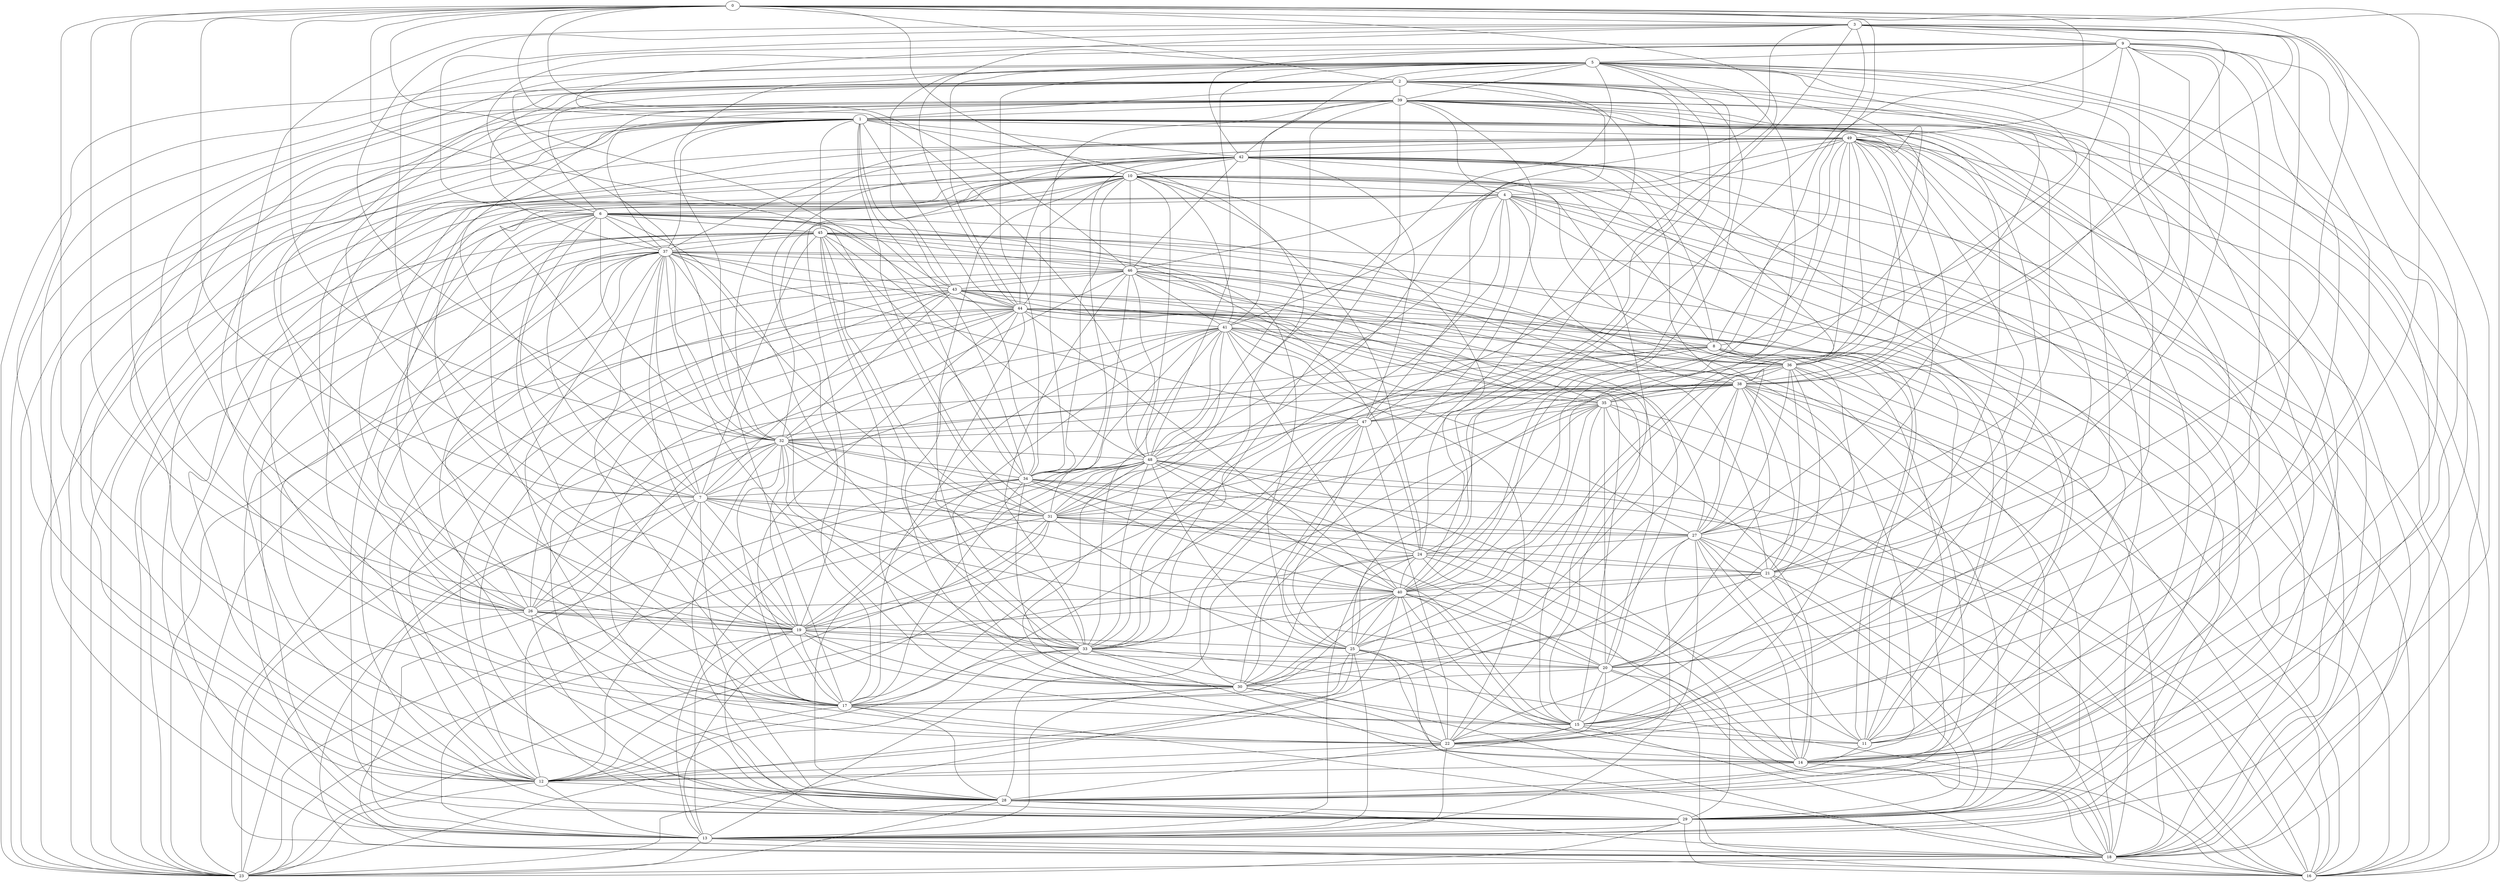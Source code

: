 graph ErdRen50_50 {
0;
1;
2;
3;
4;
5;
6;
7;
8;
9;
10;
11;
12;
13;
14;
15;
16;
17;
18;
19;
20;
21;
22;
23;
24;
25;
26;
27;
28;
29;
30;
31;
32;
33;
34;
35;
36;
37;
38;
39;
40;
41;
42;
43;
44;
45;
46;
47;
48;
49;
15 -- 18 [color=black];
25 -- 23 [color=black];
22 -- 12 [color=black];
34 -- 11 [color=black];
5 -- 38 [color=black];
36 -- 35 [color=black];
13 -- 3 [color=black];
10 -- 48 [color=black];
23 -- 26 [color=black];
5 -- 34 [color=black];
3 -- 32 [color=black];
5 -- 29 [color=black];
12 -- 23 [color=black];
3 -- 20 [color=black];
34 -- 16 [color=black];
27 -- 13 [color=black];
42 -- 36 [color=black];
23 -- 39 [color=black];
15 -- 12 [color=black];
39 -- 30 [color=black];
35 -- 2 [color=black];
11 -- 10 [color=black];
20 -- 40 [color=black];
32 -- 7 [color=black];
25 -- 48 [color=black];
17 -- 44 [color=black];
23 -- 2 [color=black];
32 -- 46 [color=black];
7 -- 31 [color=black];
42 -- 46 [color=black];
9 -- 7 [color=black];
24 -- 21 [color=black];
18 -- 49 [color=black];
49 -- 21 [color=black];
3 -- 19 [color=black];
32 -- 0 [color=black];
6 -- 37 [color=black];
46 -- 41 [color=black];
49 -- 22 [color=black];
25 -- 31 [color=black];
48 -- 41 [color=black];
33 -- 39 [color=black];
4 -- 18 [color=black];
19 -- 25 [color=black];
2 -- 24 [color=black];
35 -- 28 [color=black];
40 -- 22 [color=black];
44 -- 35 [color=black];
1 -- 12 [color=black];
21 -- 31 [color=black];
35 -- 16 [color=black];
16 -- 27 [color=black];
28 -- 23 [color=black];
47 -- 32 [color=black];
32 -- 48 [color=black];
46 -- 10 [color=black];
25 -- 2 [color=black];
27 -- 14 [color=black];
36 -- 44 [color=black];
30 -- 36 [color=black];
10 -- 40 [color=black];
2 -- 6 [color=black];
10 -- 33 [color=black];
18 -- 7 [color=black];
14 -- 8 [color=black];
46 -- 43 [color=black];
27 -- 12 [color=black];
7 -- 26 [color=black];
19 -- 34 [color=black];
9 -- 5 [color=black];
12 -- 5 [color=black];
6 -- 44 [color=black];
6 -- 45 [color=black];
6 -- 3 [color=black];
22 -- 37 [color=black];
34 -- 45 [color=black];
49 -- 0 [color=black];
43 -- 35 [color=black];
11 -- 42 [color=black];
33 -- 40 [color=black];
28 -- 26 [color=black];
47 -- 37 [color=black];
13 -- 4 [color=black];
42 -- 18 [color=black];
40 -- 5 [color=black];
48 -- 28 [color=black];
2 -- 18 [color=black];
4 -- 29 [color=black];
33 -- 17 [color=black];
22 -- 0 [color=black];
18 -- 40 [color=black];
19 -- 6 [color=black];
1 -- 44 [color=black];
3 -- 36 [color=black];
8 -- 49 [color=black];
40 -- 26 [color=black];
21 -- 9 [color=black];
7 -- 37 [color=black];
10 -- 44 [color=black];
34 -- 32 [color=black];
35 -- 31 [color=black];
49 -- 16 [color=black];
20 -- 36 [color=black];
38 -- 35 [color=black];
26 -- 32 [color=black];
15 -- 44 [color=black];
22 -- 13 [color=black];
32 -- 20 [color=black];
42 -- 19 [color=black];
28 -- 29 [color=black];
23 -- 1 [color=black];
32 -- 17 [color=black];
13 -- 33 [color=black];
25 -- 15 [color=black];
2 -- 20 [color=black];
48 -- 3 [color=black];
49 -- 30 [color=black];
14 -- 35 [color=black];
38 -- 20 [color=black];
36 -- 38 [color=black];
46 -- 38 [color=black];
23 -- 10 [color=black];
4 -- 14 [color=black];
5 -- 2 [color=black];
21 -- 38 [color=black];
16 -- 10 [color=black];
29 -- 27 [color=black];
48 -- 46 [color=black];
29 -- 45 [color=black];
19 -- 29 [color=black];
48 -- 4 [color=black];
42 -- 38 [color=black];
15 -- 5 [color=black];
6 -- 17 [color=black];
39 -- 48 [color=black];
28 -- 32 [color=black];
33 -- 4 [color=black];
44 -- 40 [color=black];
17 -- 5 [color=black];
32 -- 33 [color=black];
39 -- 36 [color=black];
31 -- 27 [color=black];
22 -- 28 [color=black];
10 -- 8 [color=black];
42 -- 10 [color=black];
18 -- 16 [color=black];
29 -- 16 [color=black];
27 -- 7 [color=black];
30 -- 34 [color=black];
17 -- 39 [color=black];
17 -- 37 [color=black];
44 -- 41 [color=black];
10 -- 17 [color=black];
2 -- 0 [color=black];
40 -- 15 [color=black];
24 -- 48 [color=black];
30 -- 47 [color=black];
21 -- 14 [color=black];
1 -- 2 [color=black];
38 -- 12 [color=black];
45 -- 11 [color=black];
31 -- 19 [color=black];
27 -- 24 [color=black];
18 -- 8 [color=black];
28 -- 36 [color=black];
49 -- 25 [color=black];
28 -- 18 [color=black];
7 -- 13 [color=black];
22 -- 14 [color=black];
37 -- 28 [color=black];
45 -- 36 [color=black];
22 -- 44 [color=black];
46 -- 11 [color=black];
18 -- 44 [color=black];
37 -- 29 [color=black];
45 -- 1 [color=black];
43 -- 34 [color=black];
27 -- 22 [color=black];
35 -- 47 [color=black];
0 -- 19 [color=black];
25 -- 47 [color=black];
17 -- 49 [color=black];
5 -- 25 [color=black];
7 -- 41 [color=black];
19 -- 37 [color=black];
33 -- 12 [color=black];
19 -- 45 [color=black];
22 -- 20 [color=black];
14 -- 41 [color=black];
17 -- 12 [color=black];
38 -- 4 [color=black];
40 -- 17 [color=black];
14 -- 1 [color=black];
47 -- 12 [color=black];
5 -- 24 [color=black];
12 -- 2 [color=black];
44 -- 5 [color=black];
14 -- 24 [color=black];
40 -- 9 [color=black];
3 -- 9 [color=black];
24 -- 29 [color=black];
37 -- 43 [color=black];
12 -- 13 [color=black];
14 -- 40 [color=black];
7 -- 28 [color=black];
21 -- 8 [color=black];
9 -- 11 [color=black];
12 -- 6 [color=black];
21 -- 36 [color=black];
28 -- 41 [color=black];
9 -- 42 [color=black];
19 -- 15 [color=black];
11 -- 28 [color=black];
32 -- 6 [color=black];
31 -- 1 [color=black];
41 -- 8 [color=black];
25 -- 13 [color=black];
25 -- 17 [color=black];
27 -- 44 [color=black];
0 -- 34 [color=black];
37 -- 39 [color=black];
35 -- 15 [color=black];
40 -- 2 [color=black];
41 -- 40 [color=black];
43 -- 12 [color=black];
39 -- 34 [color=black];
13 -- 24 [color=black];
12 -- 31 [color=black];
24 -- 45 [color=black];
0 -- 10 [color=black];
32 -- 37 [color=black];
30 -- 45 [color=black];
19 -- 17 [color=black];
49 -- 40 [color=black];
43 -- 7 [color=black];
42 -- 17 [color=black];
21 -- 0 [color=black];
36 -- 5 [color=black];
40 -- 48 [color=black];
48 -- 5 [color=black];
46 -- 33 [color=black];
33 -- 47 [color=black];
26 -- 37 [color=black];
8 -- 46 [color=black];
22 -- 41 [color=black];
30 -- 19 [color=black];
9 -- 38 [color=black];
18 -- 34 [color=black];
49 -- 26 [color=black];
23 -- 4 [color=black];
16 -- 37 [color=black];
0 -- 7 [color=black];
41 -- 35 [color=black];
4 -- 6 [color=black];
8 -- 32 [color=black];
1 -- 29 [color=black];
22 -- 39 [color=black];
22 -- 42 [color=black];
29 -- 13 [color=black];
7 -- 19 [color=black];
48 -- 12 [color=black];
20 -- 18 [color=black];
36 -- 16 [color=black];
16 -- 1 [color=black];
37 -- 13 [color=black];
44 -- 37 [color=black];
32 -- 43 [color=black];
45 -- 37 [color=black];
39 -- 4 [color=black];
16 -- 0 [color=black];
12 -- 28 [color=black];
42 -- 28 [color=black];
29 -- 38 [color=black];
4 -- 26 [color=black];
47 -- 2 [color=black];
39 -- 5 [color=black];
32 -- 49 [color=black];
48 -- 45 [color=black];
9 -- 14 [color=black];
43 -- 15 [color=black];
25 -- 40 [color=black];
41 -- 10 [color=black];
15 -- 38 [color=black];
48 -- 33 [color=black];
45 -- 33 [color=black];
1 -- 18 [color=black];
46 -- 31 [color=black];
16 -- 33 [color=black];
8 -- 42 [color=black];
30 -- 11 [color=black];
45 -- 23 [color=black];
4 -- 49 [color=black];
34 -- 15 [color=black];
46 -- 23 [color=black];
33 -- 1 [color=black];
23 -- 40 [color=black];
8 -- 16 [color=black];
34 -- 7 [color=black];
2 -- 37 [color=black];
35 -- 20 [color=black];
16 -- 13 [color=black];
30 -- 38 [color=black];
0 -- 46 [color=black];
5 -- 41 [color=black];
27 -- 6 [color=black];
37 -- 49 [color=black];
37 -- 31 [color=black];
31 -- 48 [color=black];
13 -- 45 [color=black];
41 -- 34 [color=black];
39 -- 7 [color=black];
13 -- 6 [color=black];
26 -- 45 [color=black];
2 -- 7 [color=black];
10 -- 24 [color=black];
31 -- 13 [color=black];
44 -- 12 [color=black];
29 -- 43 [color=black];
26 -- 5 [color=black];
22 -- 48 [color=black];
13 -- 18 [color=black];
10 -- 4 [color=black];
30 -- 37 [color=black];
48 -- 18 [color=black];
33 -- 3 [color=black];
27 -- 11 [color=black];
41 -- 49 [color=black];
5 -- 32 [color=black];
41 -- 31 [color=black];
17 -- 1 [color=black];
10 -- 32 [color=black];
5 -- 28 [color=black];
17 -- 8 [color=black];
12 -- 46 [color=black];
10 -- 19 [color=black];
37 -- 33 [color=black];
0 -- 3 [color=black];
40 -- 0 [color=black];
31 -- 38 [color=black];
23 -- 44 [color=black];
9 -- 6 [color=black];
21 -- 30 [color=black];
25 -- 18 [color=black];
0 -- 31 [color=black];
6 -- 29 [color=black];
39 -- 26 [color=black];
11 -- 44 [color=black];
20 -- 30 [color=black];
43 -- 36 [color=black];
49 -- 11 [color=black];
21 -- 19 [color=black];
14 -- 12 [color=black];
19 -- 13 [color=black];
25 -- 6 [color=black];
5 -- 31 [color=black];
31 -- 23 [color=black];
12 -- 39 [color=black];
38 -- 18 [color=black];
27 -- 38 [color=black];
16 -- 38 [color=black];
18 -- 23 [color=black];
23 -- 29 [color=black];
15 -- 22 [color=black];
13 -- 1 [color=black];
17 -- 15 [color=black];
10 -- 36 [color=black];
33 -- 14 [color=black];
26 -- 19 [color=black];
14 -- 49 [color=black];
3 -- 25 [color=black];
39 -- 13 [color=black];
32 -- 38 [color=black];
17 -- 28 [color=black];
23 -- 19 [color=black];
34 -- 40 [color=black];
44 -- 9 [color=black];
30 -- 44 [color=black];
38 -- 49 [color=black];
23 -- 37 [color=black];
24 -- 40 [color=black];
9 -- 27 [color=black];
19 -- 33 [color=black];
30 -- 40 [color=black];
45 -- 7 [color=black];
49 -- 42 [color=black];
37 -- 36 [color=black];
19 -- 32 [color=black];
11 -- 43 [color=black];
14 -- 3 [color=black];
43 -- 5 [color=black];
13 -- 32 [color=black];
46 -- 45 [color=black];
48 -- 19 [color=black];
47 -- 22 [color=black];
5 -- 14 [color=black];
48 -- 34 [color=black];
1 -- 34 [color=black];
30 -- 13 [color=black];
1 -- 22 [color=black];
16 -- 20 [color=black];
40 -- 7 [color=black];
39 -- 1 [color=black];
39 -- 20 [color=black];
1 -- 49 [color=black];
23 -- 8 [color=black];
25 -- 14 [color=black];
27 -- 34 [color=black];
1 -- 26 [color=black];
30 -- 22 [color=black];
6 -- 10 [color=black];
21 -- 27 [color=black];
42 -- 34 [color=black];
2 -- 19 [color=black];
43 -- 44 [color=black];
42 -- 23 [color=black];
41 -- 27 [color=black];
17 -- 41 [color=black];
27 -- 36 [color=black];
17 -- 0 [color=black];
16 -- 44 [color=black];
1 -- 42 [color=black];
44 -- 26 [color=black];
17 -- 34 [color=black];
2 -- 39 [color=black];
46 -- 35 [color=black];
28 -- 0 [color=black];
18 -- 10 [color=black];
38 -- 34 [color=black];
20 -- 43 [color=black];
48 -- 13 [color=black];
15 -- 1 [color=black];
24 -- 31 [color=black];
35 -- 24 [color=black];
47 -- 0 [color=black];
29 -- 41 [color=black];
17 -- 18 [color=black];
30 -- 17 [color=black];
4 -- 46 [color=black];
37 -- 46 [color=black];
11 -- 4 [color=black];
12 -- 42 [color=black];
42 -- 47 [color=black];
6 -- 7 [color=black];
48 -- 38 [color=black];
44 -- 42 [color=black];
29 -- 21 [color=black];
20 -- 26 [color=black];
41 -- 33 [color=black];
33 -- 20 [color=black];
30 -- 41 [color=black];
1 -- 0 [color=black];
8 -- 36 [color=black];
39 -- 28 [color=black];
13 -- 23 [color=black];
33 -- 44 [color=black];
43 -- 1 [color=black];
23 -- 24 [color=black];
23 -- 49 [color=black];
29 -- 36 [color=black];
8 -- 9 [color=black];
46 -- 20 [color=black];
31 -- 45 [color=black];
16 -- 45 [color=black];
27 -- 49 [color=black];
35 -- 25 [color=black];
34 -- 10 [color=black];
19 -- 8 [color=black];
33 -- 6 [color=black];
3 -- 31 [color=black];
48 -- 14 [color=black];
16 -- 21 [color=black];
16 -- 26 [color=black];
20 -- 7 [color=black];
4 -- 47 [color=black];
25 -- 24 [color=black];
18 -- 39 [color=black];
45 -- 21 [color=black];
18 -- 35 [color=black];
47 -- 38 [color=black];
39 -- 27 [color=black];
9 -- 15 [color=black];
43 -- 26 [color=black];
32 -- 31 [color=black];
15 -- 11 [color=black];
21 -- 40 [color=black];
3 -- 38 [color=black];
37 -- 1 [color=black];
40 -- 32 [color=black];
39 -- 42 [color=black];
30 -- 24 [color=black];
14 -- 18 [color=black];
28 -- 10 [color=black];
37 -- 12 [color=black];
22 -- 9 [color=black];
7 -- 10 [color=black];
15 -- 49 [color=black];
43 -- 6 [color=black];
48 -- 16 [color=black];
29 -- 26 [color=black];
15 -- 20 [color=black];
}